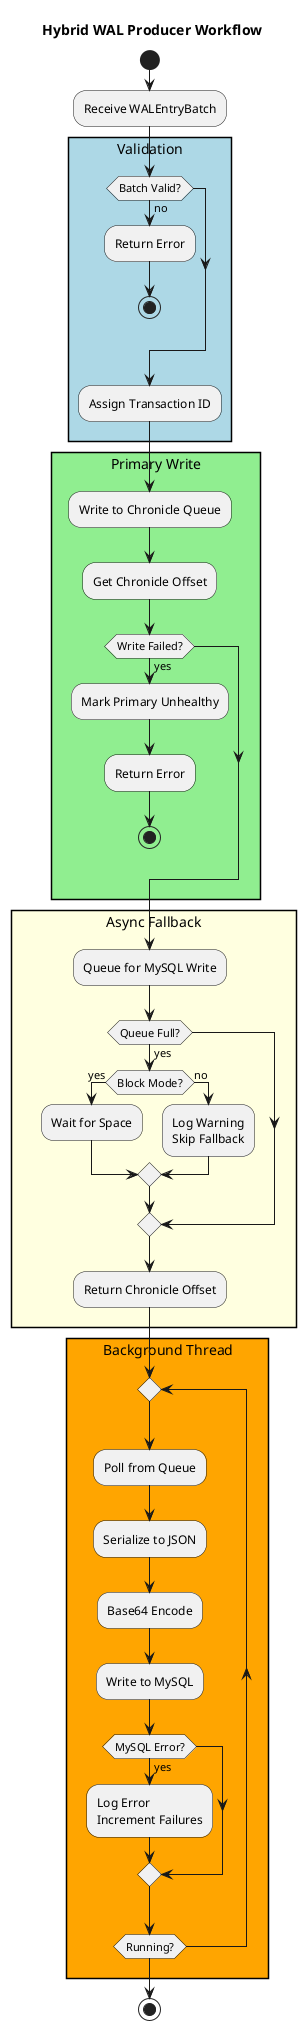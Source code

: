 @startuml
title Hybrid WAL Producer Workflow

start

:Receive WALEntryBatch;

rectangle "Validation" #LightBlue {
  if (Batch Valid?) then (no)
    :Return Error;
    stop
  endif
  :Assign Transaction ID;
}

rectangle "Primary Write" #LightGreen {
  :Write to Chronicle Queue;
  :Get Chronicle Offset;
  if (Write Failed?) then (yes)
    :Mark Primary Unhealthy;
    :Return Error;
    stop
  endif
}

rectangle "Async Fallback" #LightYellow {
  :Queue for MySQL Write;
  if (Queue Full?) then (yes)
    if (Block Mode?) then (yes)
      :Wait for Space;
    else (no)
      :Log Warning\nSkip Fallback;
    endif
  endif
  :Return Chronicle Offset;
}

rectangle "Background Thread" #Orange {
  repeat
    :Poll from Queue;
    :Serialize to JSON;
    :Base64 Encode;
    :Write to MySQL;
    if (MySQL Error?) then (yes)
      :Log Error\nIncrement Failures;
    endif
  repeat while (Running?)
}

stop

@enduml